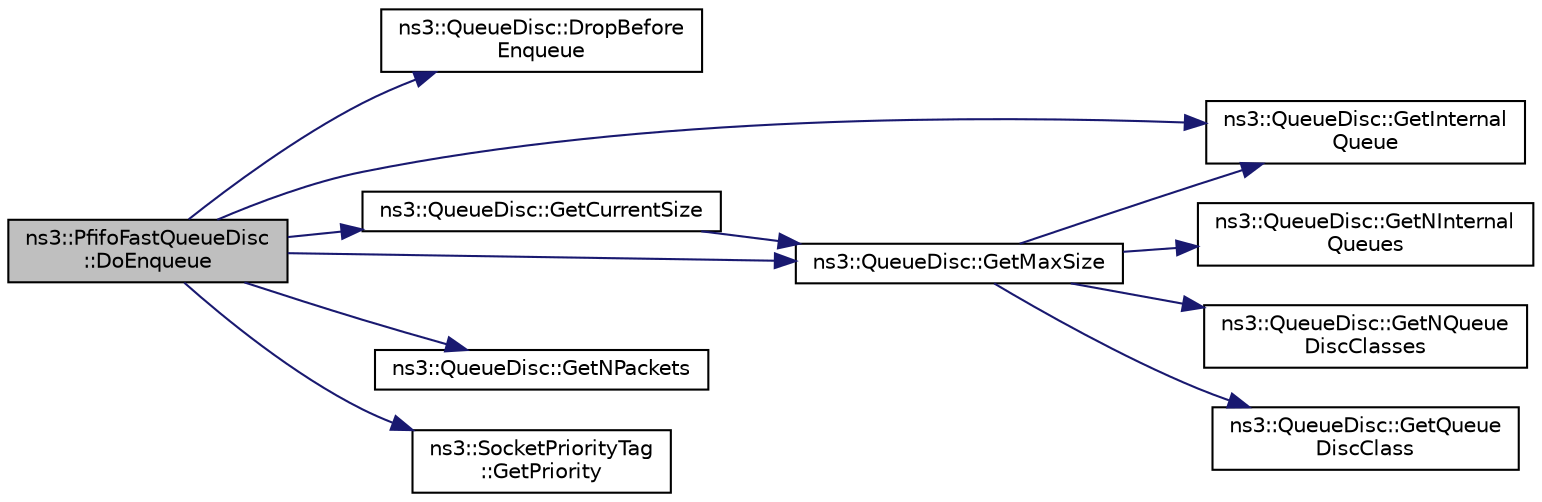 digraph "ns3::PfifoFastQueueDisc::DoEnqueue"
{
 // LATEX_PDF_SIZE
  edge [fontname="Helvetica",fontsize="10",labelfontname="Helvetica",labelfontsize="10"];
  node [fontname="Helvetica",fontsize="10",shape=record];
  rankdir="LR";
  Node1 [label="ns3::PfifoFastQueueDisc\l::DoEnqueue",height=0.2,width=0.4,color="black", fillcolor="grey75", style="filled", fontcolor="black",tooltip="This function actually enqueues a packet into the queue disc."];
  Node1 -> Node2 [color="midnightblue",fontsize="10",style="solid",fontname="Helvetica"];
  Node2 [label="ns3::QueueDisc::DropBefore\lEnqueue",height=0.2,width=0.4,color="black", fillcolor="white", style="filled",URL="$classns3_1_1_queue_disc.html#af0714a051396c141782971365b3f209c",tooltip="Perform the actions required when the queue disc is notified of a packet dropped before enqueue."];
  Node1 -> Node3 [color="midnightblue",fontsize="10",style="solid",fontname="Helvetica"];
  Node3 [label="ns3::QueueDisc::GetCurrentSize",height=0.2,width=0.4,color="black", fillcolor="white", style="filled",URL="$classns3_1_1_queue_disc.html#a0b121e62752208f83a5cb2b5124b5822",tooltip="Get the current size of the queue disc in bytes, if operating in bytes mode, or packets,..."];
  Node3 -> Node4 [color="midnightblue",fontsize="10",style="solid",fontname="Helvetica"];
  Node4 [label="ns3::QueueDisc::GetMaxSize",height=0.2,width=0.4,color="black", fillcolor="white", style="filled",URL="$classns3_1_1_queue_disc.html#a30acf59202fdbdc24b320d3500dc70d3",tooltip="Get the maximum size of the queue disc."];
  Node4 -> Node5 [color="midnightblue",fontsize="10",style="solid",fontname="Helvetica"];
  Node5 [label="ns3::QueueDisc::GetInternal\lQueue",height=0.2,width=0.4,color="black", fillcolor="white", style="filled",URL="$classns3_1_1_queue_disc.html#a41ba62e67ec4e9dda23d8eef1ab3e99b",tooltip="Get the i-th internal queue."];
  Node4 -> Node6 [color="midnightblue",fontsize="10",style="solid",fontname="Helvetica"];
  Node6 [label="ns3::QueueDisc::GetNInternal\lQueues",height=0.2,width=0.4,color="black", fillcolor="white", style="filled",URL="$classns3_1_1_queue_disc.html#ae47426b975eb58978099b9898b116802",tooltip="Get the number of internal queues."];
  Node4 -> Node7 [color="midnightblue",fontsize="10",style="solid",fontname="Helvetica"];
  Node7 [label="ns3::QueueDisc::GetNQueue\lDiscClasses",height=0.2,width=0.4,color="black", fillcolor="white", style="filled",URL="$classns3_1_1_queue_disc.html#aa43972223ab0ed4f1057f96f8e348ddf",tooltip="Get the number of queue disc classes."];
  Node4 -> Node8 [color="midnightblue",fontsize="10",style="solid",fontname="Helvetica"];
  Node8 [label="ns3::QueueDisc::GetQueue\lDiscClass",height=0.2,width=0.4,color="black", fillcolor="white", style="filled",URL="$classns3_1_1_queue_disc.html#aa41e320ffec30464ab594f5f8cc21780",tooltip="Get the i-th queue disc class."];
  Node1 -> Node5 [color="midnightblue",fontsize="10",style="solid",fontname="Helvetica"];
  Node1 -> Node4 [color="midnightblue",fontsize="10",style="solid",fontname="Helvetica"];
  Node1 -> Node9 [color="midnightblue",fontsize="10",style="solid",fontname="Helvetica"];
  Node9 [label="ns3::QueueDisc::GetNPackets",height=0.2,width=0.4,color="black", fillcolor="white", style="filled",URL="$classns3_1_1_queue_disc.html#a9b5a4899a463e6a926b18c2bf7f71d00",tooltip="Get the number of packets stored by the queue disc."];
  Node1 -> Node10 [color="midnightblue",fontsize="10",style="solid",fontname="Helvetica"];
  Node10 [label="ns3::SocketPriorityTag\l::GetPriority",height=0.2,width=0.4,color="black", fillcolor="white", style="filled",URL="$classns3_1_1_socket_priority_tag.html#a1d256d4ad07bc839ae401bd64f9d8420",tooltip="Get the tag's priority."];
}
